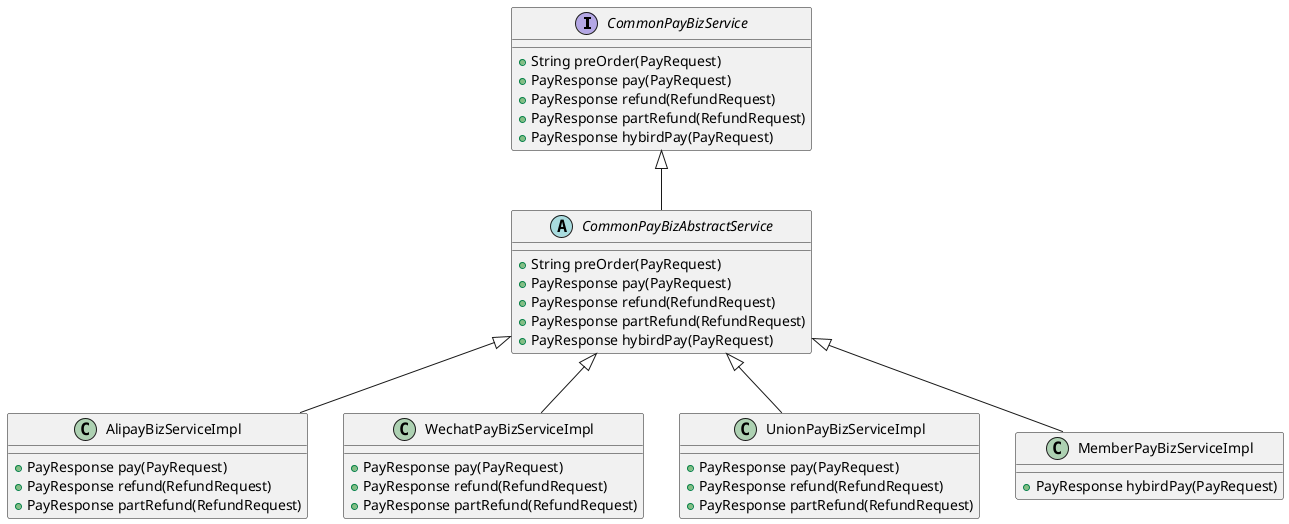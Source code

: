@startuml
interface       CommonPayBizService {
    +String preOrder(PayRequest)
    +PayResponse pay(PayRequest)
    +PayResponse refund(RefundRequest)
    +PayResponse partRefund(RefundRequest)
    +PayResponse hybirdPay(PayRequest)
}
abstract        CommonPayBizAbstractService {
    +String preOrder(PayRequest)
    +PayResponse pay(PayRequest)
    +PayResponse refund(RefundRequest)
    +PayResponse partRefund(RefundRequest)
    +PayResponse hybirdPay(PayRequest)
}
class           AlipayBizServiceImpl {
    +PayResponse pay(PayRequest)
    +PayResponse refund(RefundRequest)
    +PayResponse partRefund(RefundRequest)
}
class           WechatPayBizServiceImpl {
    +PayResponse pay(PayRequest)
    +PayResponse refund(RefundRequest)
    +PayResponse partRefund(RefundRequest)
}
class           UnionPayBizServiceImpl {
    +PayResponse pay(PayRequest)
    +PayResponse refund(RefundRequest)
    +PayResponse partRefund(RefundRequest)
}
class           MemberPayBizServiceImpl{
    +PayResponse hybirdPay(PayRequest)
}

CommonPayBizService  <|-- CommonPayBizAbstractService
CommonPayBizAbstractService <|-- WechatPayBizServiceImpl
CommonPayBizAbstractService <|-- AlipayBizServiceImpl
CommonPayBizAbstractService <|-- UnionPayBizServiceImpl
CommonPayBizAbstractService <|-- MemberPayBizServiceImpl
@enduml